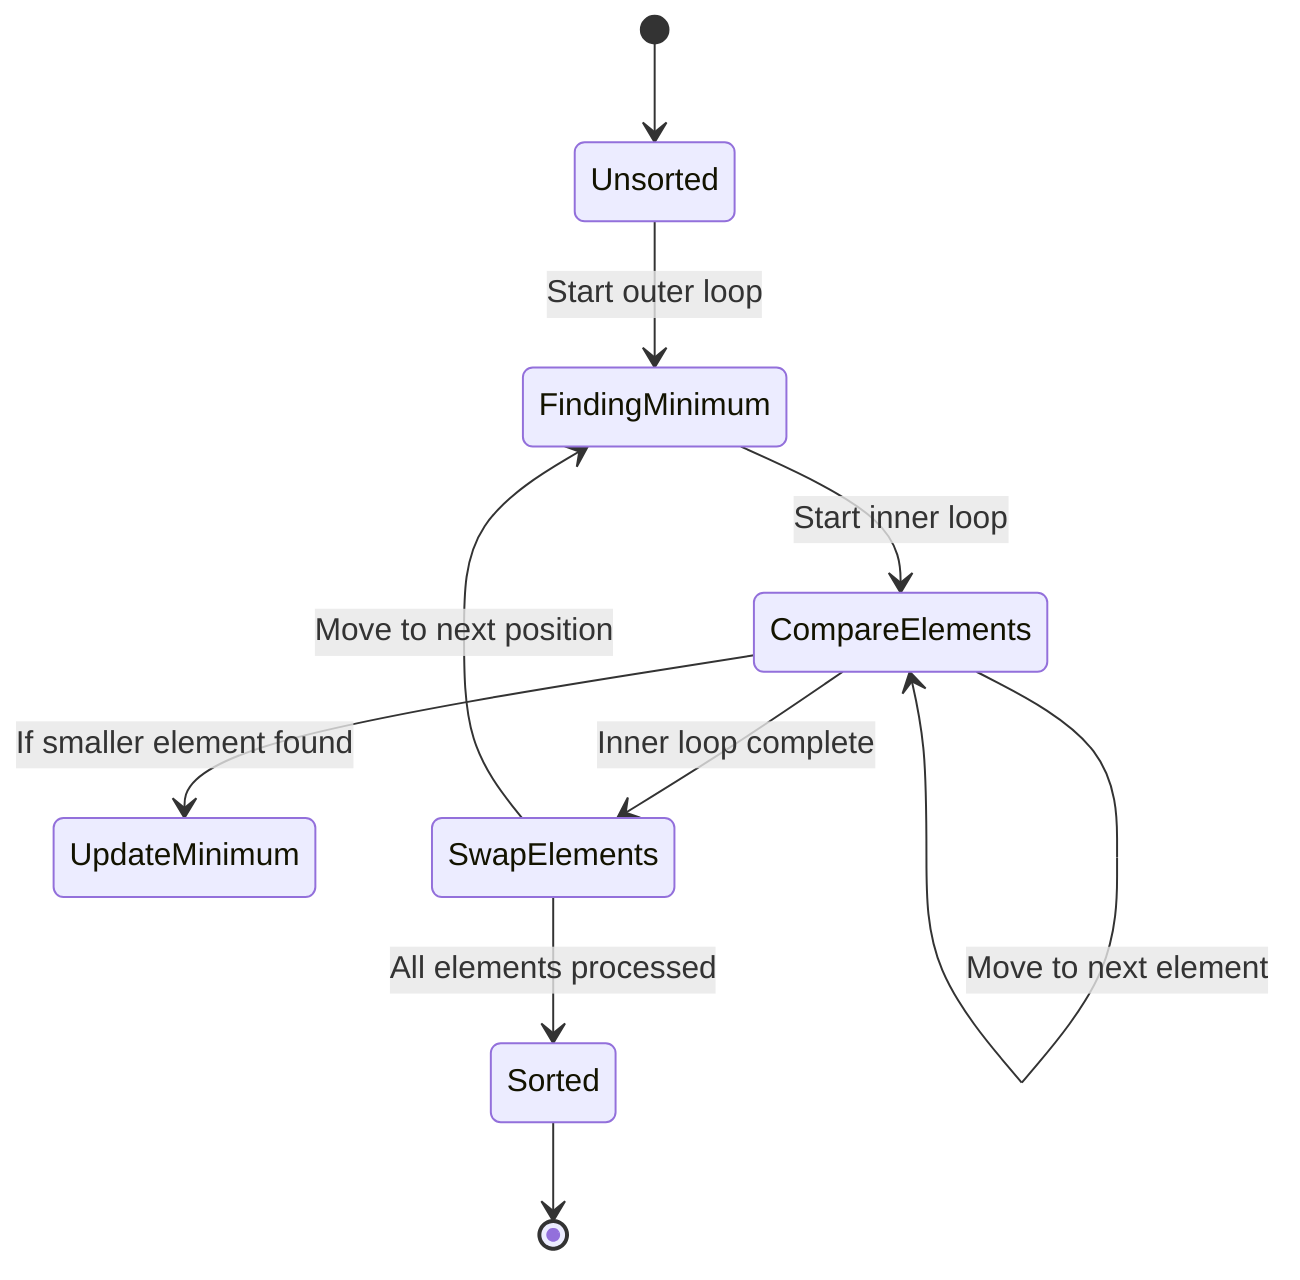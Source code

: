 stateDiagram-v2
    [*] --> Unsorted
    Unsorted --> FindingMinimum: Start outer loop
    FindingMinimum --> CompareElements: Start inner loop
    CompareElements --> UpdateMinimum: If smaller element found
    CompareElements --> CompareElements: Move to next element
    CompareElements --> SwapElements: Inner loop complete
    SwapElements --> FindingMinimum: Move to next position
    SwapElements --> Sorted: All elements processed
    Sorted --> [*]